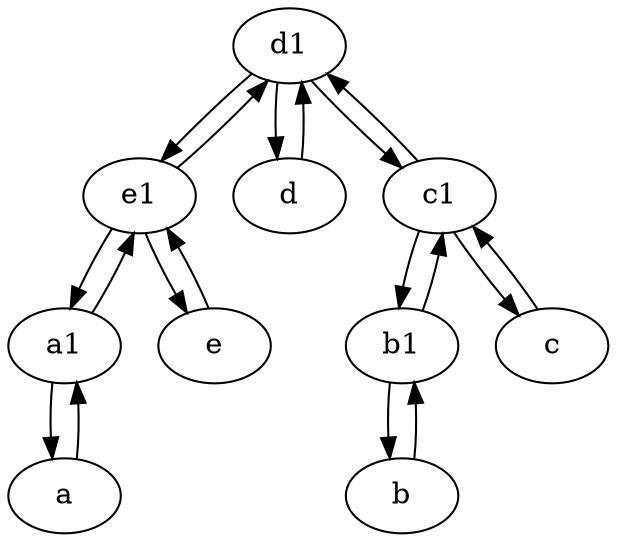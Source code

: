 digraph  {
	d1 [pos="25,30!"];
	a1 [pos="40,15!"];
	b1 [pos="45,20!"];
	e1 [pos="25,45!"];
	e [pos="30,50!"];
	d [pos="20,30!"];
	c [pos="20,10!"];
	b [pos="50,20!"];
	c1 [pos="30,15!"];
	a [pos="40,10!"];
	a1 -> e1;
	e1 -> e;
	d1 -> c1;
	d1 -> d;
	c1 -> b1;
	d -> d1;
	c -> c1;
	e1 -> d1;
	b1 -> b;
	e -> e1;
	c1 -> c;
	e1 -> a1;
	b1 -> c1;
	c1 -> d1;
	d1 -> e1;
	b -> b1;
	a -> a1;
	a1 -> a;

	}